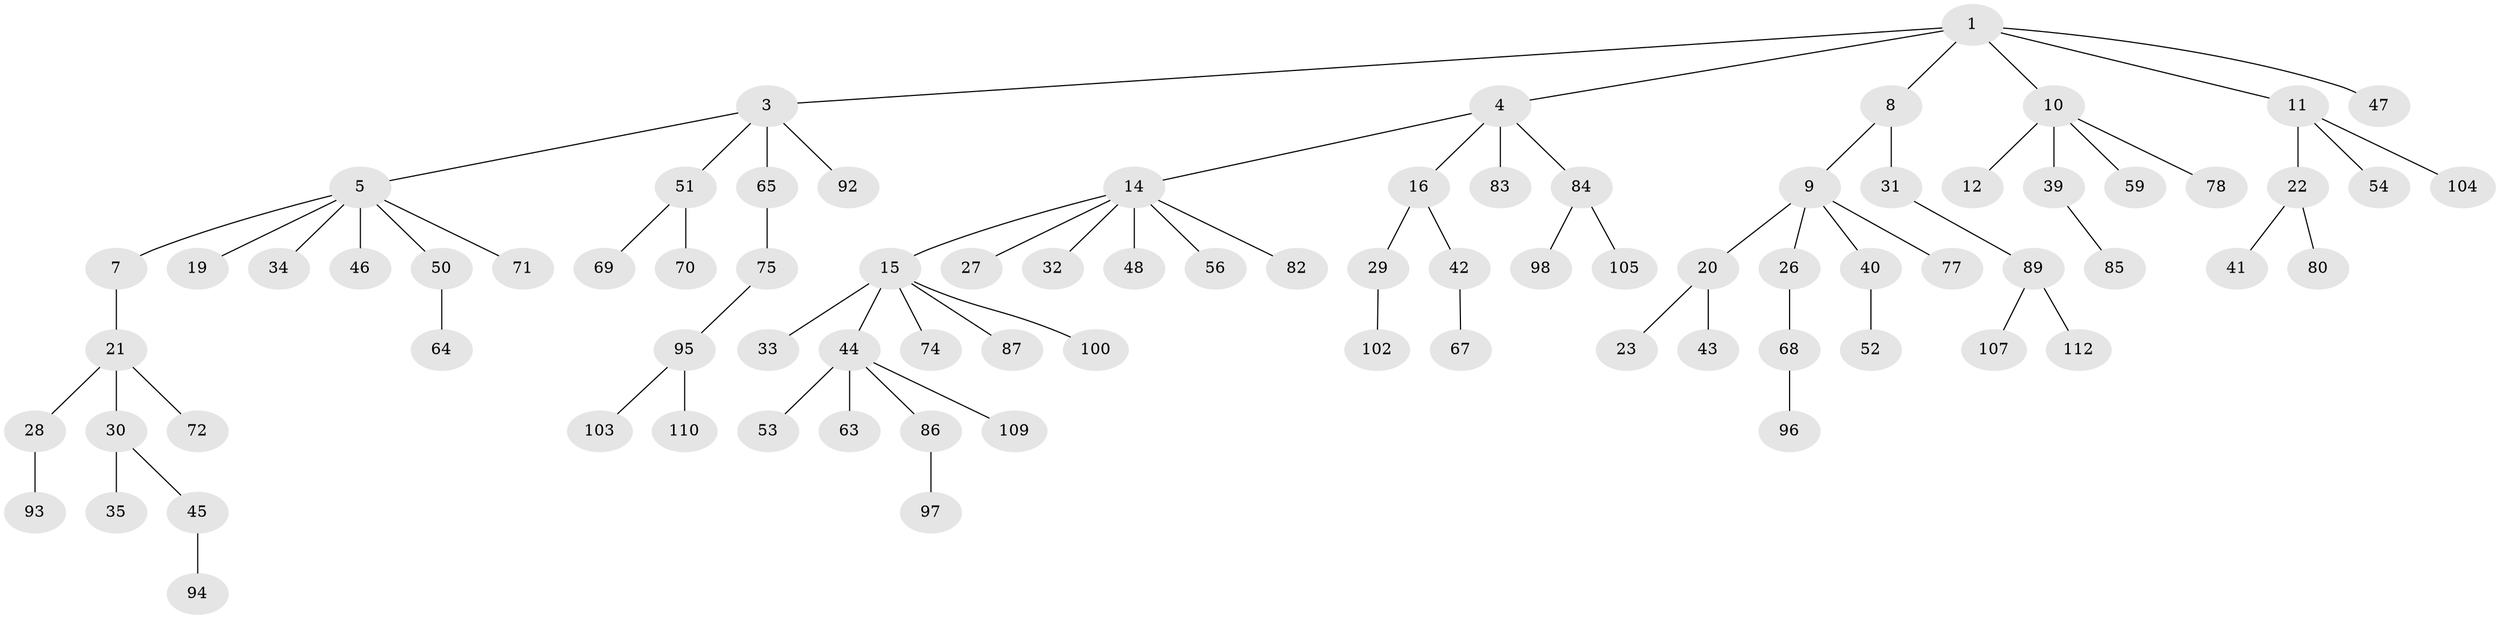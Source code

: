 // Generated by graph-tools (version 1.1) at 2025/52/02/27/25 19:52:11]
// undirected, 82 vertices, 81 edges
graph export_dot {
graph [start="1"]
  node [color=gray90,style=filled];
  1 [super="+2"];
  3 [super="+49"];
  4 [super="+13"];
  5 [super="+6"];
  7 [super="+108"];
  8;
  9 [super="+25"];
  10 [super="+38"];
  11 [super="+90"];
  12;
  14 [super="+18"];
  15 [super="+76"];
  16 [super="+17"];
  19;
  20 [super="+111"];
  21 [super="+24"];
  22 [super="+36"];
  23;
  26 [super="+37"];
  27;
  28 [super="+61"];
  29 [super="+58"];
  30;
  31;
  32;
  33 [super="+81"];
  34;
  35;
  39 [super="+60"];
  40 [super="+62"];
  41;
  42;
  43;
  44 [super="+55"];
  45 [super="+106"];
  46;
  47;
  48;
  50;
  51 [super="+57"];
  52 [super="+79"];
  53;
  54 [super="+66"];
  56;
  59;
  63;
  64;
  65;
  67;
  68 [super="+73"];
  69;
  70;
  71;
  72;
  74;
  75;
  77;
  78;
  80;
  82;
  83;
  84 [super="+88"];
  85;
  86 [super="+91"];
  87;
  89 [super="+101"];
  92;
  93;
  94;
  95 [super="+99"];
  96;
  97;
  98;
  100;
  102;
  103;
  104;
  105;
  107;
  109;
  110;
  112;
  1 -- 3;
  1 -- 47;
  1 -- 4;
  1 -- 8;
  1 -- 10;
  1 -- 11;
  3 -- 5;
  3 -- 65;
  3 -- 92;
  3 -- 51;
  4 -- 16;
  4 -- 83;
  4 -- 14;
  4 -- 84;
  5 -- 7;
  5 -- 46;
  5 -- 34;
  5 -- 19;
  5 -- 50;
  5 -- 71;
  7 -- 21;
  8 -- 9;
  8 -- 31;
  9 -- 20;
  9 -- 26;
  9 -- 77;
  9 -- 40;
  10 -- 12;
  10 -- 39;
  10 -- 59;
  10 -- 78;
  11 -- 22;
  11 -- 54;
  11 -- 104;
  14 -- 15;
  14 -- 27;
  14 -- 32;
  14 -- 56;
  14 -- 48;
  14 -- 82;
  15 -- 33;
  15 -- 44;
  15 -- 74;
  15 -- 100;
  15 -- 87;
  16 -- 42;
  16 -- 29;
  20 -- 23;
  20 -- 43;
  21 -- 72;
  21 -- 28;
  21 -- 30;
  22 -- 80;
  22 -- 41;
  26 -- 68;
  28 -- 93;
  29 -- 102;
  30 -- 35;
  30 -- 45;
  31 -- 89;
  39 -- 85;
  40 -- 52;
  42 -- 67;
  44 -- 53;
  44 -- 109;
  44 -- 86;
  44 -- 63;
  45 -- 94;
  50 -- 64;
  51 -- 69;
  51 -- 70;
  65 -- 75;
  68 -- 96;
  75 -- 95;
  84 -- 105;
  84 -- 98;
  86 -- 97;
  89 -- 107;
  89 -- 112;
  95 -- 103;
  95 -- 110;
}
